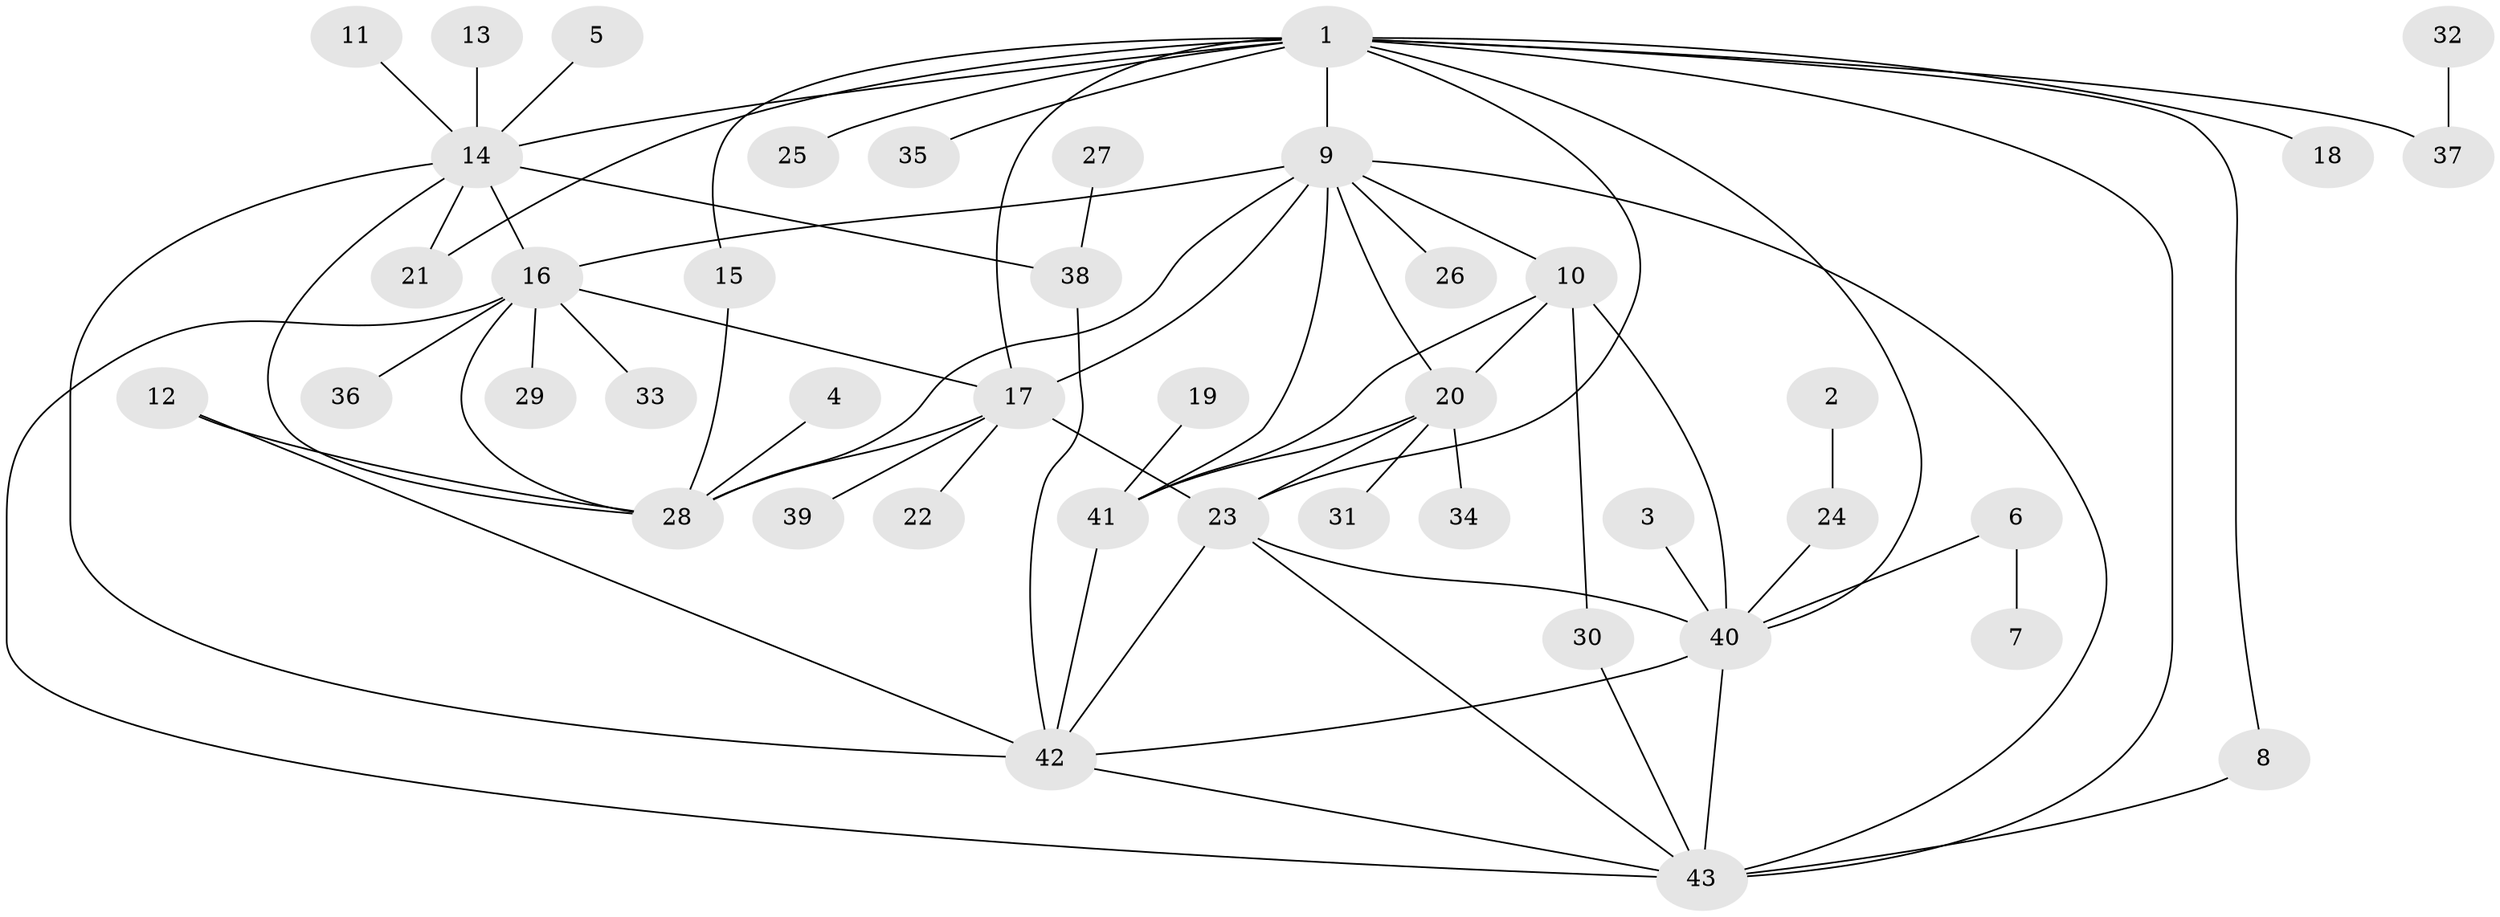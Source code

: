 // original degree distribution, {4: 0.09302325581395349, 9: 0.046511627906976744, 5: 0.023255813953488372, 7: 0.046511627906976744, 10: 0.011627906976744186, 6: 0.023255813953488372, 8: 0.03488372093023256, 3: 0.03488372093023256, 1: 0.5232558139534884, 2: 0.16279069767441862}
// Generated by graph-tools (version 1.1) at 2025/50/03/09/25 03:50:35]
// undirected, 43 vertices, 69 edges
graph export_dot {
graph [start="1"]
  node [color=gray90,style=filled];
  1;
  2;
  3;
  4;
  5;
  6;
  7;
  8;
  9;
  10;
  11;
  12;
  13;
  14;
  15;
  16;
  17;
  18;
  19;
  20;
  21;
  22;
  23;
  24;
  25;
  26;
  27;
  28;
  29;
  30;
  31;
  32;
  33;
  34;
  35;
  36;
  37;
  38;
  39;
  40;
  41;
  42;
  43;
  1 -- 8 [weight=1.0];
  1 -- 9 [weight=1.0];
  1 -- 14 [weight=1.0];
  1 -- 15 [weight=1.0];
  1 -- 17 [weight=1.0];
  1 -- 18 [weight=1.0];
  1 -- 21 [weight=1.0];
  1 -- 23 [weight=1.0];
  1 -- 25 [weight=1.0];
  1 -- 35 [weight=1.0];
  1 -- 37 [weight=1.0];
  1 -- 40 [weight=1.0];
  1 -- 43 [weight=1.0];
  2 -- 24 [weight=1.0];
  3 -- 40 [weight=1.0];
  4 -- 28 [weight=1.0];
  5 -- 14 [weight=1.0];
  6 -- 7 [weight=1.0];
  6 -- 40 [weight=1.0];
  8 -- 43 [weight=1.0];
  9 -- 10 [weight=1.0];
  9 -- 16 [weight=1.0];
  9 -- 17 [weight=1.0];
  9 -- 20 [weight=1.0];
  9 -- 26 [weight=1.0];
  9 -- 28 [weight=1.0];
  9 -- 41 [weight=1.0];
  9 -- 43 [weight=1.0];
  10 -- 20 [weight=1.0];
  10 -- 30 [weight=1.0];
  10 -- 40 [weight=1.0];
  10 -- 41 [weight=1.0];
  11 -- 14 [weight=1.0];
  12 -- 28 [weight=1.0];
  12 -- 42 [weight=1.0];
  13 -- 14 [weight=1.0];
  14 -- 16 [weight=1.0];
  14 -- 21 [weight=1.0];
  14 -- 28 [weight=1.0];
  14 -- 38 [weight=2.0];
  14 -- 42 [weight=2.0];
  15 -- 28 [weight=1.0];
  16 -- 17 [weight=1.0];
  16 -- 28 [weight=1.0];
  16 -- 29 [weight=1.0];
  16 -- 33 [weight=1.0];
  16 -- 36 [weight=1.0];
  16 -- 43 [weight=1.0];
  17 -- 22 [weight=1.0];
  17 -- 23 [weight=1.0];
  17 -- 28 [weight=1.0];
  17 -- 39 [weight=1.0];
  19 -- 41 [weight=1.0];
  20 -- 23 [weight=1.0];
  20 -- 31 [weight=1.0];
  20 -- 34 [weight=1.0];
  20 -- 41 [weight=1.0];
  23 -- 40 [weight=1.0];
  23 -- 42 [weight=1.0];
  23 -- 43 [weight=1.0];
  24 -- 40 [weight=1.0];
  27 -- 38 [weight=1.0];
  30 -- 43 [weight=1.0];
  32 -- 37 [weight=1.0];
  38 -- 42 [weight=1.0];
  40 -- 42 [weight=1.0];
  40 -- 43 [weight=1.0];
  41 -- 42 [weight=1.0];
  42 -- 43 [weight=1.0];
}
